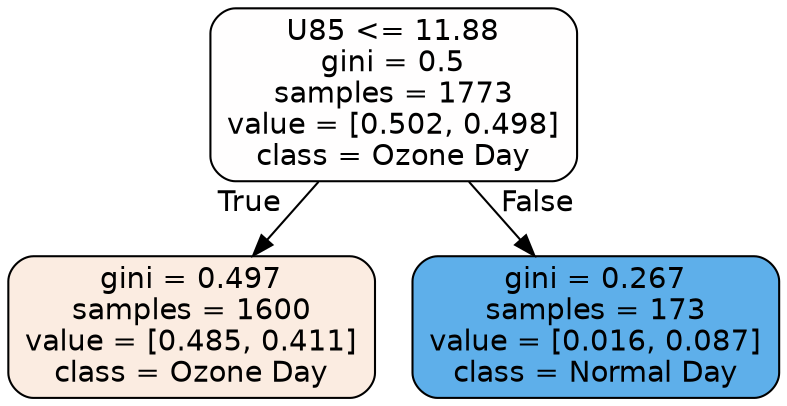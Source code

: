 digraph Tree {
node [shape=box, style="filled, rounded", color="black", fontname=helvetica] ;
edge [fontname=helvetica] ;
0 [label="U85 <= 11.88\ngini = 0.5\nsamples = 1773\nvalue = [0.502, 0.498]\nclass = Ozone Day", fillcolor="#fffefe"] ;
1 [label="gini = 0.497\nsamples = 1600\nvalue = [0.485, 0.411]\nclass = Ozone Day", fillcolor="#fbece1"] ;
0 -> 1 [labeldistance=2.5, labelangle=45, headlabel="True"] ;
2 [label="gini = 0.267\nsamples = 173\nvalue = [0.016, 0.087]\nclass = Normal Day", fillcolor="#5eafea"] ;
0 -> 2 [labeldistance=2.5, labelangle=-45, headlabel="False"] ;
}